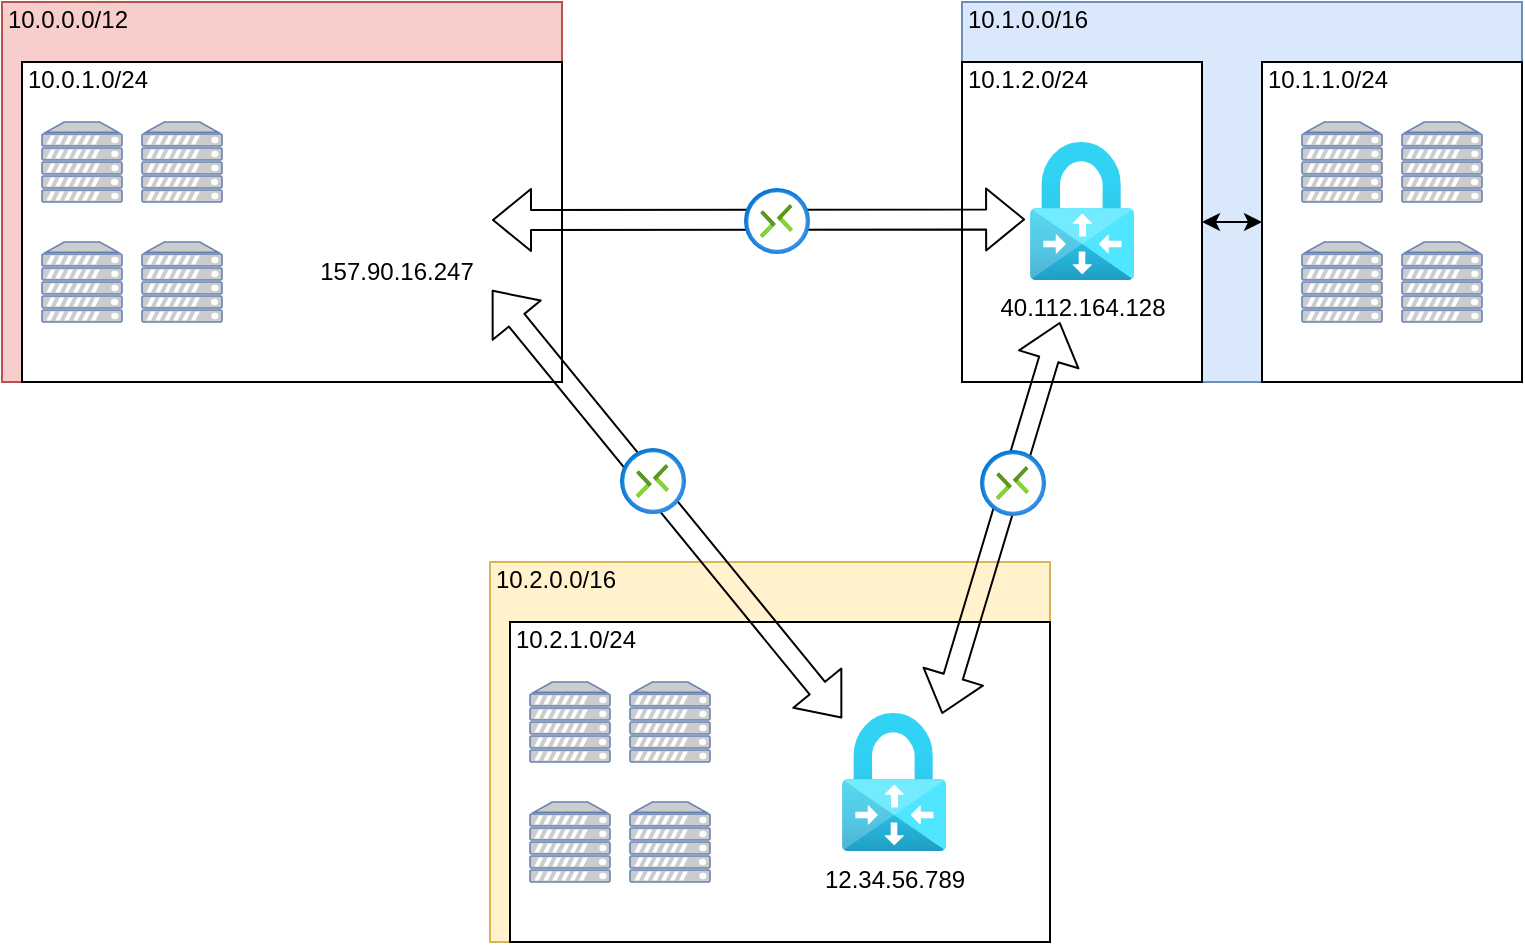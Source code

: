<mxfile version="14.1.8" type="device"><diagram id="PhLGDDNVIdL5nI4zme5c" name="Page-1"><mxGraphModel dx="1038" dy="607" grid="1" gridSize="10" guides="1" tooltips="1" connect="1" arrows="1" fold="1" page="1" pageScale="1" pageWidth="827" pageHeight="1169" math="0" shadow="0"><root><mxCell id="0"/><mxCell id="1" parent="0"/><mxCell id="FwqhZEYfLvUPZ0Rle2nu-15" value="10.0.0.0/12" style="rounded=0;whiteSpace=wrap;html=1;align=right;labelPosition=left;verticalLabelPosition=top;verticalAlign=bottom;horizontal=1;spacingBottom=-18;spacingLeft=0;spacingRight=-65;fillColor=#f8cecc;strokeColor=#b85450;" parent="1" vertex="1"><mxGeometry x="30" y="170" width="280" height="190" as="geometry"/></mxCell><mxCell id="FwqhZEYfLvUPZ0Rle2nu-25" value="10.0.1.0/24" style="rounded=0;whiteSpace=wrap;html=1;spacingBottom=-18;labelPosition=left;verticalLabelPosition=top;align=right;verticalAlign=bottom;spacingRight=-65;" parent="1" vertex="1"><mxGeometry x="40" y="200" width="270" height="160" as="geometry"/></mxCell><mxCell id="FwqhZEYfLvUPZ0Rle2nu-5" value="10.1.0.0/16" style="rounded=0;whiteSpace=wrap;html=1;align=right;labelPosition=left;verticalLabelPosition=top;verticalAlign=bottom;horizontal=1;spacingBottom=-18;spacingLeft=0;spacingRight=-65;fillColor=#dae8fc;strokeColor=#6c8ebf;" parent="1" vertex="1"><mxGeometry x="510" y="170" width="280" height="190" as="geometry"/></mxCell><mxCell id="FwqhZEYfLvUPZ0Rle2nu-6" value="10.1.2.0/24" style="rounded=0;whiteSpace=wrap;html=1;spacingBottom=-18;labelPosition=left;verticalLabelPosition=top;align=right;verticalAlign=bottom;spacingRight=-65;" parent="1" vertex="1"><mxGeometry x="510" y="200" width="120" height="160" as="geometry"/></mxCell><mxCell id="FwqhZEYfLvUPZ0Rle2nu-2" value="40.112.164.128" style="aspect=fixed;html=1;points=[];align=center;image;fontSize=12;image=img/lib/azure2/networking/Virtual_Network_Gateways.svg;" parent="1" vertex="1"><mxGeometry x="544" y="240" width="52" height="69" as="geometry"/></mxCell><mxCell id="FwqhZEYfLvUPZ0Rle2nu-4" value="" style="shape=flexArrow;endArrow=classic;startArrow=classic;html=1;entryX=-0.047;entryY=0.561;entryDx=0;entryDy=0;entryPerimeter=0;exitX=1;exitY=0.5;exitDx=0;exitDy=0;" parent="1" source="FwqhZEYfLvUPZ0Rle2nu-31" target="FwqhZEYfLvUPZ0Rle2nu-2" edge="1"><mxGeometry width="50" height="50" relative="1" as="geometry"><mxPoint x="310" y="279" as="sourcePoint"/><mxPoint x="260" y="240" as="targetPoint"/></mxGeometry></mxCell><mxCell id="FwqhZEYfLvUPZ0Rle2nu-1" value="" style="aspect=fixed;html=1;points=[];align=center;image;fontSize=12;image=img/lib/azure2/networking/Connections.svg;fontStyle=4" parent="1" vertex="1"><mxGeometry x="401" y="263" width="33" height="33" as="geometry"/></mxCell><mxCell id="FwqhZEYfLvUPZ0Rle2nu-9" value="10.1.1.0/24" style="rounded=0;whiteSpace=wrap;html=1;spacingBottom=-18;labelPosition=left;verticalLabelPosition=top;align=right;verticalAlign=bottom;spacingRight=-65;" parent="1" vertex="1"><mxGeometry x="660" y="200" width="130" height="160" as="geometry"/></mxCell><mxCell id="FwqhZEYfLvUPZ0Rle2nu-7" value="" style="fontColor=#0066CC;verticalAlign=top;verticalLabelPosition=bottom;labelPosition=center;align=center;html=1;outlineConnect=0;fillColor=#CCCCCC;strokeColor=#6881B3;gradientColor=none;gradientDirection=north;strokeWidth=2;shape=mxgraph.networks.server;" parent="1" vertex="1"><mxGeometry x="680" y="230" width="40" height="40" as="geometry"/></mxCell><mxCell id="FwqhZEYfLvUPZ0Rle2nu-10" value="" style="fontColor=#0066CC;verticalAlign=top;verticalLabelPosition=bottom;labelPosition=center;align=center;html=1;outlineConnect=0;fillColor=#CCCCCC;strokeColor=#6881B3;gradientColor=none;gradientDirection=north;strokeWidth=2;shape=mxgraph.networks.server;" parent="1" vertex="1"><mxGeometry x="730" y="230" width="40" height="40" as="geometry"/></mxCell><mxCell id="FwqhZEYfLvUPZ0Rle2nu-11" value="" style="fontColor=#0066CC;verticalAlign=top;verticalLabelPosition=bottom;labelPosition=center;align=center;html=1;outlineConnect=0;fillColor=#CCCCCC;strokeColor=#6881B3;gradientColor=none;gradientDirection=north;strokeWidth=2;shape=mxgraph.networks.server;" parent="1" vertex="1"><mxGeometry x="680" y="290" width="40" height="40" as="geometry"/></mxCell><mxCell id="FwqhZEYfLvUPZ0Rle2nu-12" value="" style="fontColor=#0066CC;verticalAlign=top;verticalLabelPosition=bottom;labelPosition=center;align=center;html=1;outlineConnect=0;fillColor=#CCCCCC;strokeColor=#6881B3;gradientColor=none;gradientDirection=north;strokeWidth=2;shape=mxgraph.networks.server;" parent="1" vertex="1"><mxGeometry x="730" y="290" width="40" height="40" as="geometry"/></mxCell><mxCell id="FwqhZEYfLvUPZ0Rle2nu-14" value="" style="endArrow=classic;startArrow=classic;html=1;exitX=1;exitY=0.5;exitDx=0;exitDy=0;entryX=0;entryY=0.5;entryDx=0;entryDy=0;" parent="1" source="FwqhZEYfLvUPZ0Rle2nu-6" target="FwqhZEYfLvUPZ0Rle2nu-9" edge="1"><mxGeometry width="50" height="50" relative="1" as="geometry"><mxPoint x="620" y="430" as="sourcePoint"/><mxPoint x="670" y="380" as="targetPoint"/></mxGeometry></mxCell><mxCell id="FwqhZEYfLvUPZ0Rle2nu-27" value="" style="fontColor=#0066CC;verticalAlign=top;verticalLabelPosition=bottom;labelPosition=center;align=center;html=1;outlineConnect=0;fillColor=#CCCCCC;strokeColor=#6881B3;gradientColor=none;gradientDirection=north;strokeWidth=2;shape=mxgraph.networks.server;" parent="1" vertex="1"><mxGeometry x="50" y="230" width="40" height="40" as="geometry"/></mxCell><mxCell id="FwqhZEYfLvUPZ0Rle2nu-28" value="" style="fontColor=#0066CC;verticalAlign=top;verticalLabelPosition=bottom;labelPosition=center;align=center;html=1;outlineConnect=0;fillColor=#CCCCCC;strokeColor=#6881B3;gradientColor=none;gradientDirection=north;strokeWidth=2;shape=mxgraph.networks.server;" parent="1" vertex="1"><mxGeometry x="100" y="230" width="40" height="40" as="geometry"/></mxCell><mxCell id="FwqhZEYfLvUPZ0Rle2nu-29" value="" style="fontColor=#0066CC;verticalAlign=top;verticalLabelPosition=bottom;labelPosition=center;align=center;html=1;outlineConnect=0;fillColor=#CCCCCC;strokeColor=#6881B3;gradientColor=none;gradientDirection=north;strokeWidth=2;shape=mxgraph.networks.server;" parent="1" vertex="1"><mxGeometry x="50" y="290" width="40" height="40" as="geometry"/></mxCell><mxCell id="FwqhZEYfLvUPZ0Rle2nu-30" value="" style="fontColor=#0066CC;verticalAlign=top;verticalLabelPosition=bottom;labelPosition=center;align=center;html=1;outlineConnect=0;fillColor=#CCCCCC;strokeColor=#6881B3;gradientColor=none;gradientDirection=north;strokeWidth=2;shape=mxgraph.networks.server;" parent="1" vertex="1"><mxGeometry x="100" y="290" width="40" height="40" as="geometry"/></mxCell><mxCell id="FwqhZEYfLvUPZ0Rle2nu-31" value="157.90.16.247" style="rounded=0;whiteSpace=wrap;html=1;horizontal=1;image=https://upload.wikimedia.org/wikipedia/de/f/fd/Strongswan.png;glass=0;strokeColor=none;imageVerticalAlign=top;imageAlign=center;imageWidth=80;imageHeight=52;verticalAlign=bottom;" parent="1" vertex="1"><mxGeometry x="180" y="244" width="95" height="70" as="geometry"/></mxCell><mxCell id="ewlQlQBvSVRFj0OXpgIp-1" value="10.2.0.0/16" style="rounded=0;whiteSpace=wrap;html=1;align=right;labelPosition=left;verticalLabelPosition=top;verticalAlign=bottom;horizontal=1;spacingBottom=-18;spacingLeft=0;spacingRight=-65;fillColor=#fff2cc;strokeColor=#d6b656;" vertex="1" parent="1"><mxGeometry x="274" y="450" width="280" height="190" as="geometry"/></mxCell><mxCell id="ewlQlQBvSVRFj0OXpgIp-9" value="10.2.1.0/24" style="rounded=0;whiteSpace=wrap;html=1;spacingBottom=-18;labelPosition=left;verticalLabelPosition=top;align=right;verticalAlign=bottom;spacingRight=-65;" vertex="1" parent="1"><mxGeometry x="284" y="480" width="270" height="160" as="geometry"/></mxCell><mxCell id="ewlQlQBvSVRFj0OXpgIp-10" value="" style="fontColor=#0066CC;verticalAlign=top;verticalLabelPosition=bottom;labelPosition=center;align=center;html=1;outlineConnect=0;fillColor=#CCCCCC;strokeColor=#6881B3;gradientColor=none;gradientDirection=north;strokeWidth=2;shape=mxgraph.networks.server;" vertex="1" parent="1"><mxGeometry x="294" y="510" width="40" height="40" as="geometry"/></mxCell><mxCell id="ewlQlQBvSVRFj0OXpgIp-11" value="" style="fontColor=#0066CC;verticalAlign=top;verticalLabelPosition=bottom;labelPosition=center;align=center;html=1;outlineConnect=0;fillColor=#CCCCCC;strokeColor=#6881B3;gradientColor=none;gradientDirection=north;strokeWidth=2;shape=mxgraph.networks.server;" vertex="1" parent="1"><mxGeometry x="344" y="510" width="40" height="40" as="geometry"/></mxCell><mxCell id="ewlQlQBvSVRFj0OXpgIp-12" value="" style="fontColor=#0066CC;verticalAlign=top;verticalLabelPosition=bottom;labelPosition=center;align=center;html=1;outlineConnect=0;fillColor=#CCCCCC;strokeColor=#6881B3;gradientColor=none;gradientDirection=north;strokeWidth=2;shape=mxgraph.networks.server;" vertex="1" parent="1"><mxGeometry x="294" y="570" width="40" height="40" as="geometry"/></mxCell><mxCell id="ewlQlQBvSVRFj0OXpgIp-13" value="" style="fontColor=#0066CC;verticalAlign=top;verticalLabelPosition=bottom;labelPosition=center;align=center;html=1;outlineConnect=0;fillColor=#CCCCCC;strokeColor=#6881B3;gradientColor=none;gradientDirection=north;strokeWidth=2;shape=mxgraph.networks.server;" vertex="1" parent="1"><mxGeometry x="344" y="570" width="40" height="40" as="geometry"/></mxCell><mxCell id="ewlQlQBvSVRFj0OXpgIp-7" value="12.34.56.789" style="aspect=fixed;html=1;points=[];align=center;image;fontSize=12;image=img/lib/azure2/networking/Virtual_Network_Gateways.svg;labelBackgroundColor=none;" vertex="1" parent="1"><mxGeometry x="450" y="525.5" width="52" height="69" as="geometry"/></mxCell><mxCell id="ewlQlQBvSVRFj0OXpgIp-8" value="" style="shape=flexArrow;endArrow=classic;startArrow=classic;html=1;spacingTop=14;" edge="1" parent="1"><mxGeometry width="50" height="50" relative="1" as="geometry"><mxPoint x="559" y="330" as="sourcePoint"/><mxPoint x="500" y="526" as="targetPoint"/></mxGeometry></mxCell><mxCell id="ewlQlQBvSVRFj0OXpgIp-2" value="" style="shape=flexArrow;endArrow=classic;startArrow=classic;html=1;exitX=1;exitY=1;exitDx=0;exitDy=0;" edge="1" parent="1" source="FwqhZEYfLvUPZ0Rle2nu-31" target="ewlQlQBvSVRFj0OXpgIp-7"><mxGeometry width="50" height="50" relative="1" as="geometry"><mxPoint x="285" y="291" as="sourcePoint"/><mxPoint x="320" y="420" as="targetPoint"/></mxGeometry></mxCell><mxCell id="ewlQlQBvSVRFj0OXpgIp-5" value="" style="aspect=fixed;html=1;points=[];align=center;image;fontSize=12;image=img/lib/azure2/networking/Connections.svg;fontStyle=4" vertex="1" parent="1"><mxGeometry x="339" y="393" width="33" height="33" as="geometry"/></mxCell><mxCell id="ewlQlQBvSVRFj0OXpgIp-20" value="" style="aspect=fixed;html=1;points=[];align=center;image;fontSize=12;image=img/lib/azure2/networking/Connections.svg;fontStyle=4" vertex="1" parent="1"><mxGeometry x="519" y="394" width="33" height="33" as="geometry"/></mxCell></root></mxGraphModel></diagram></mxfile>